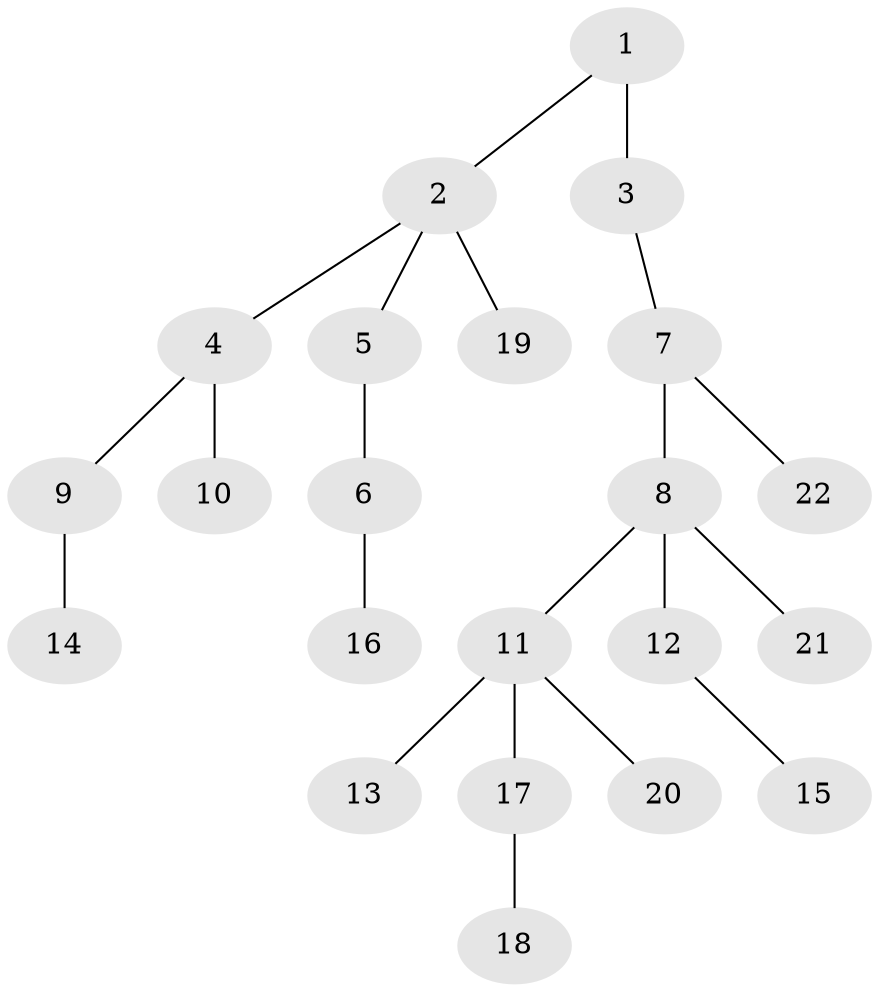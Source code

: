 // original degree distribution, {5: 0.027777777777777776, 6: 0.041666666666666664, 2: 0.2361111111111111, 7: 0.013888888888888888, 3: 0.09722222222222222, 1: 0.5555555555555556, 8: 0.013888888888888888, 4: 0.013888888888888888}
// Generated by graph-tools (version 1.1) at 2025/51/03/04/25 22:51:45]
// undirected, 22 vertices, 21 edges
graph export_dot {
  node [color=gray90,style=filled];
  1;
  2;
  3;
  4;
  5;
  6;
  7;
  8;
  9;
  10;
  11;
  12;
  13;
  14;
  15;
  16;
  17;
  18;
  19;
  20;
  21;
  22;
  1 -- 2 [weight=1.0];
  1 -- 3 [weight=3.0];
  2 -- 4 [weight=1.0];
  2 -- 5 [weight=1.0];
  2 -- 19 [weight=1.0];
  3 -- 7 [weight=1.0];
  4 -- 9 [weight=1.0];
  4 -- 10 [weight=1.0];
  5 -- 6 [weight=1.0];
  6 -- 16 [weight=1.0];
  7 -- 8 [weight=1.0];
  7 -- 22 [weight=1.0];
  8 -- 11 [weight=1.0];
  8 -- 12 [weight=1.0];
  8 -- 21 [weight=1.0];
  9 -- 14 [weight=1.0];
  11 -- 13 [weight=1.0];
  11 -- 17 [weight=3.0];
  11 -- 20 [weight=1.0];
  12 -- 15 [weight=1.0];
  17 -- 18 [weight=1.0];
}
